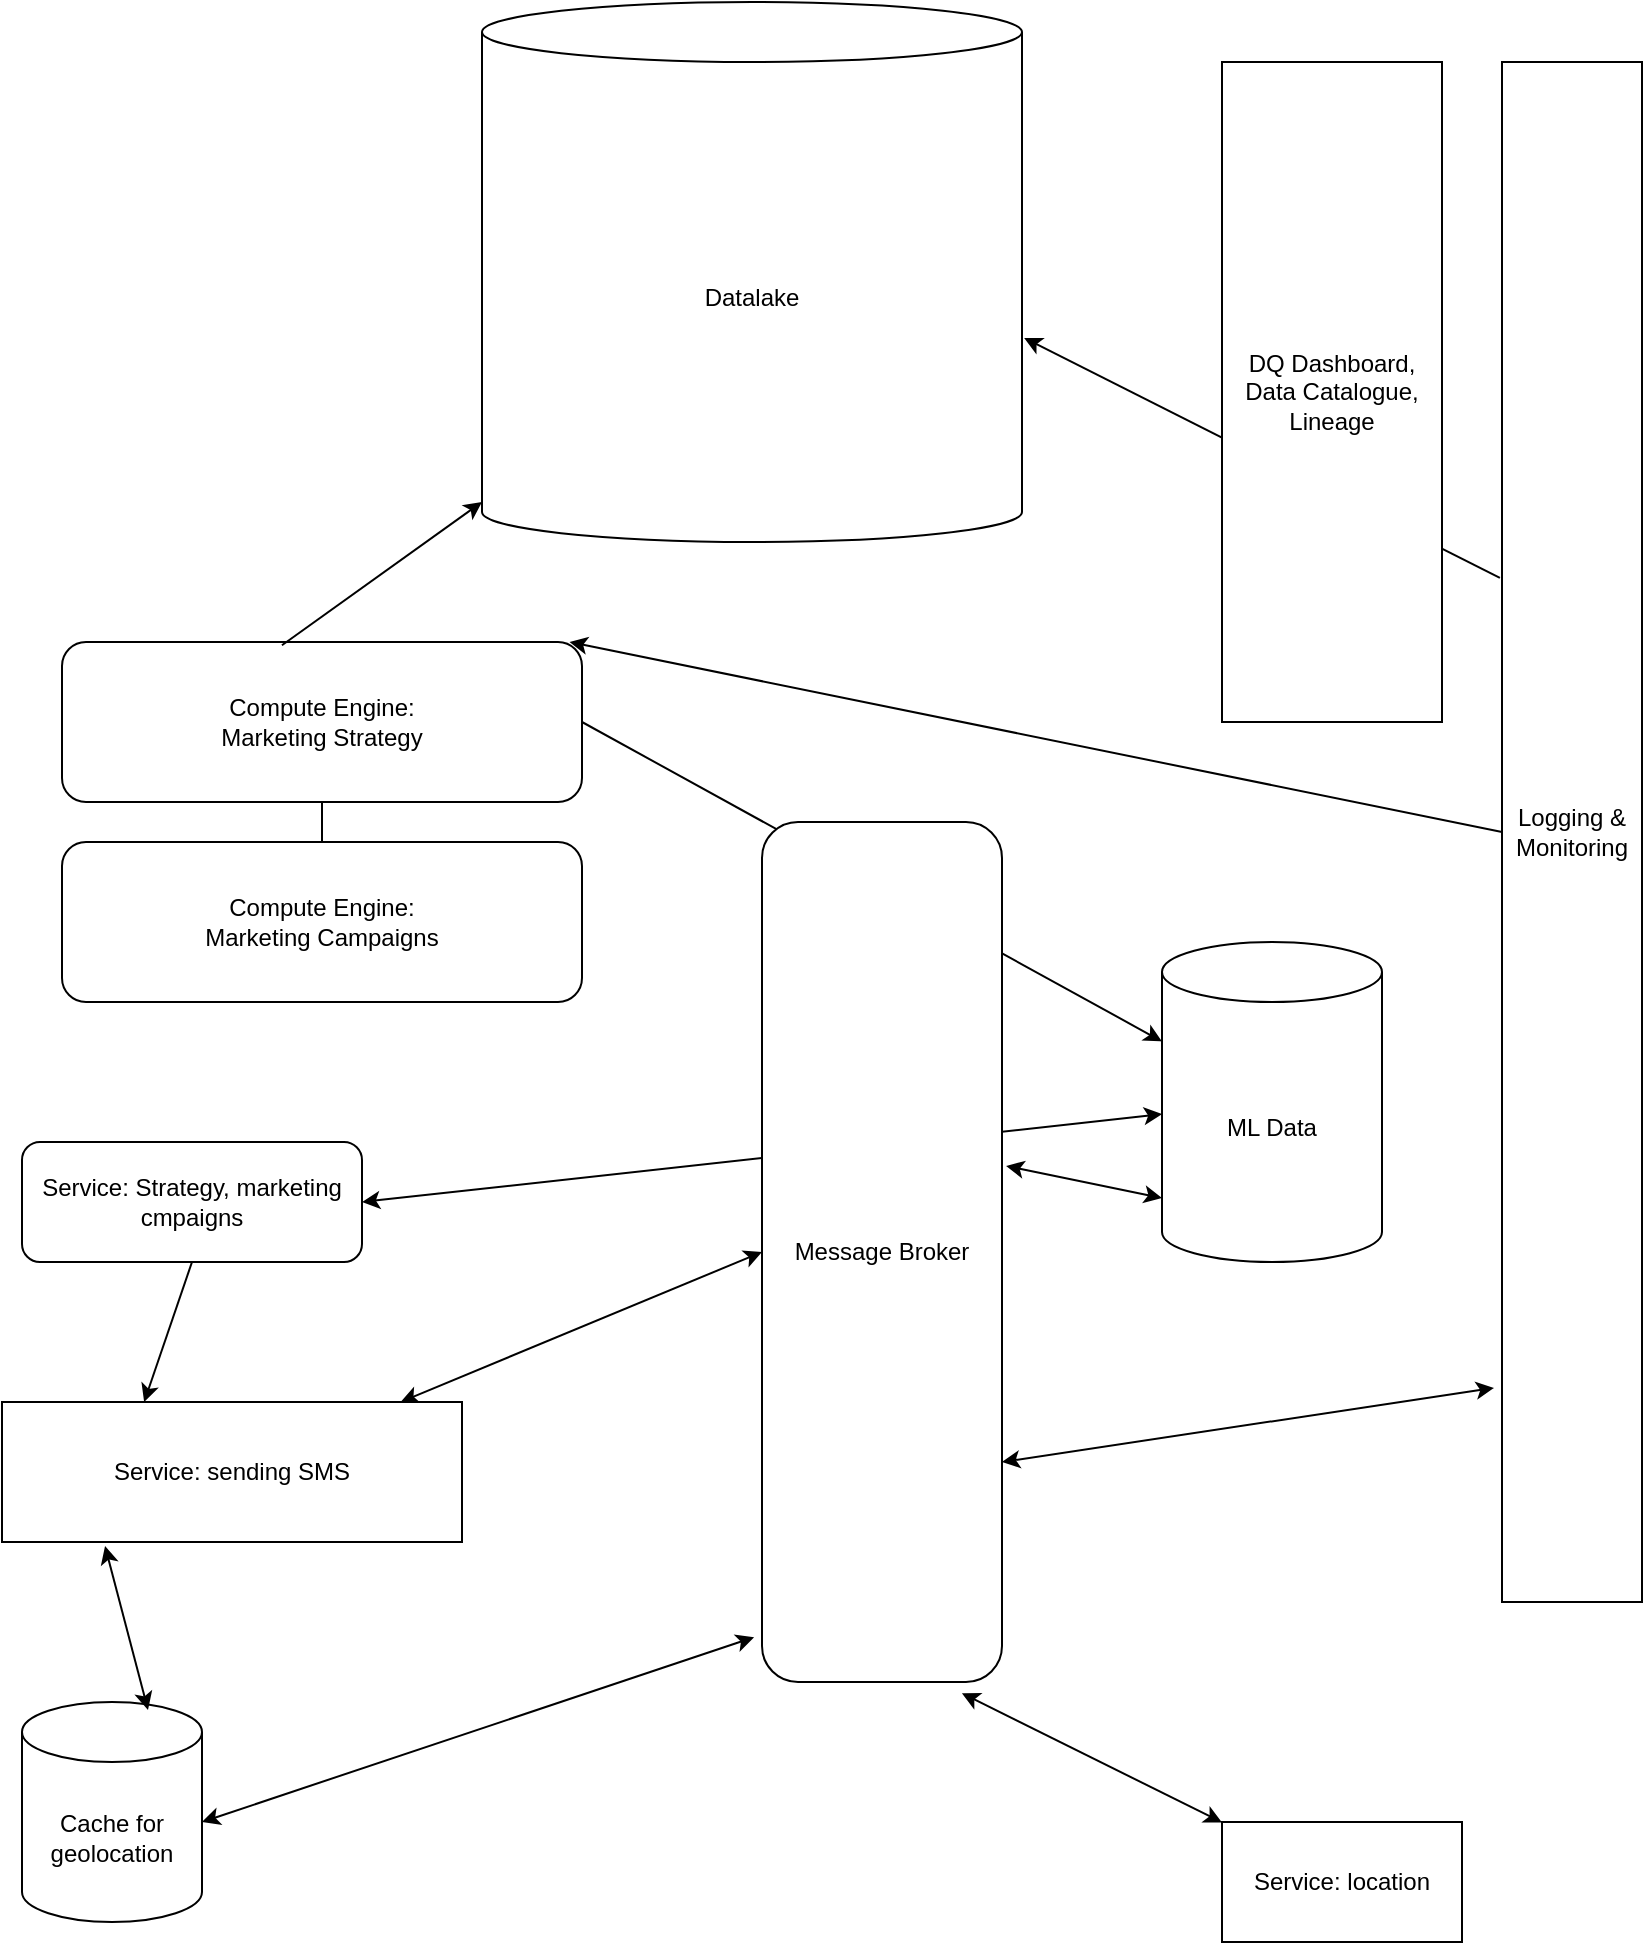 <mxfile version="21.6.8" type="github">
  <diagram name="Page-1" id="dmhKxIQIbucqCMdSsa3R">
    <mxGraphModel dx="1434" dy="792" grid="1" gridSize="10" guides="1" tooltips="1" connect="1" arrows="1" fold="1" page="1" pageScale="1" pageWidth="850" pageHeight="1100" math="0" shadow="0">
      <root>
        <mxCell id="0" />
        <mxCell id="1" parent="0" />
        <mxCell id="1C8FlASK8oRneDkd9EAA-1" value="Datalake" style="shape=cylinder3;whiteSpace=wrap;html=1;boundedLbl=1;backgroundOutline=1;size=15;" vertex="1" parent="1">
          <mxGeometry x="250" y="20" width="270" height="270" as="geometry" />
        </mxCell>
        <mxCell id="1C8FlASK8oRneDkd9EAA-2" value="Service: location" style="rounded=0;whiteSpace=wrap;html=1;" vertex="1" parent="1">
          <mxGeometry x="620" y="930" width="120" height="60" as="geometry" />
        </mxCell>
        <mxCell id="1C8FlASK8oRneDkd9EAA-3" value="Cache for geolocation" style="shape=cylinder3;whiteSpace=wrap;html=1;boundedLbl=1;backgroundOutline=1;size=15;" vertex="1" parent="1">
          <mxGeometry x="20" y="870" width="90" height="110" as="geometry" />
        </mxCell>
        <mxCell id="1C8FlASK8oRneDkd9EAA-7" value="Compute Engine:&lt;br&gt;Marketing Strategy" style="rounded=1;whiteSpace=wrap;html=1;" vertex="1" parent="1">
          <mxGeometry x="40" y="340" width="260" height="80" as="geometry" />
        </mxCell>
        <mxCell id="1C8FlASK8oRneDkd9EAA-8" value="" style="endArrow=classic;html=1;rounded=0;exitX=0.423;exitY=0.02;exitDx=0;exitDy=0;exitPerimeter=0;" edge="1" parent="1" source="1C8FlASK8oRneDkd9EAA-7">
          <mxGeometry width="50" height="50" relative="1" as="geometry">
            <mxPoint x="220" y="310" as="sourcePoint" />
            <mxPoint x="250" y="270" as="targetPoint" />
          </mxGeometry>
        </mxCell>
        <mxCell id="1C8FlASK8oRneDkd9EAA-10" value="ML Data" style="shape=cylinder3;whiteSpace=wrap;html=1;boundedLbl=1;backgroundOutline=1;size=15;" vertex="1" parent="1">
          <mxGeometry x="590" y="490" width="110" height="160" as="geometry" />
        </mxCell>
        <mxCell id="1C8FlASK8oRneDkd9EAA-11" value="" style="endArrow=classic;html=1;rounded=0;exitX=1;exitY=0.5;exitDx=0;exitDy=0;" edge="1" parent="1" source="1C8FlASK8oRneDkd9EAA-7" target="1C8FlASK8oRneDkd9EAA-10">
          <mxGeometry width="50" height="50" relative="1" as="geometry">
            <mxPoint x="400" y="420" as="sourcePoint" />
            <mxPoint x="450" y="370" as="targetPoint" />
          </mxGeometry>
        </mxCell>
        <mxCell id="1C8FlASK8oRneDkd9EAA-13" value="" style="endArrow=classic;startArrow=classic;html=1;rounded=0;exitX=1;exitY=0.5;exitDx=0;exitDy=0;" edge="1" parent="1" source="1C8FlASK8oRneDkd9EAA-24" target="1C8FlASK8oRneDkd9EAA-10">
          <mxGeometry width="50" height="50" relative="1" as="geometry">
            <mxPoint x="300.01" y="540" as="sourcePoint" />
            <mxPoint x="450" y="470" as="targetPoint" />
          </mxGeometry>
        </mxCell>
        <mxCell id="1C8FlASK8oRneDkd9EAA-16" value="" style="endArrow=classic;startArrow=classic;html=1;rounded=0;exitX=0.7;exitY=0.036;exitDx=0;exitDy=0;exitPerimeter=0;entryX=0.224;entryY=1.029;entryDx=0;entryDy=0;entryPerimeter=0;" edge="1" parent="1" source="1C8FlASK8oRneDkd9EAA-3" target="1C8FlASK8oRneDkd9EAA-5">
          <mxGeometry width="50" height="50" relative="1" as="geometry">
            <mxPoint x="120" y="660" as="sourcePoint" />
            <mxPoint x="150" y="690" as="targetPoint" />
          </mxGeometry>
        </mxCell>
        <mxCell id="1C8FlASK8oRneDkd9EAA-17" value="Logging &amp;amp; Monitoring" style="rounded=0;whiteSpace=wrap;html=1;" vertex="1" parent="1">
          <mxGeometry x="760" y="50" width="70" height="770" as="geometry" />
        </mxCell>
        <mxCell id="1C8FlASK8oRneDkd9EAA-19" value="" style="endArrow=classic;html=1;rounded=0;exitX=0;exitY=0.5;exitDx=0;exitDy=0;entryX=0.976;entryY=0;entryDx=0;entryDy=0;entryPerimeter=0;" edge="1" parent="1" source="1C8FlASK8oRneDkd9EAA-17" target="1C8FlASK8oRneDkd9EAA-7">
          <mxGeometry width="50" height="50" relative="1" as="geometry">
            <mxPoint x="580" y="260" as="sourcePoint" />
            <mxPoint x="610" y="220" as="targetPoint" />
          </mxGeometry>
        </mxCell>
        <mxCell id="1C8FlASK8oRneDkd9EAA-20" value="" style="endArrow=classic;html=1;rounded=0;exitX=-0.015;exitY=0.335;exitDx=0;exitDy=0;exitPerimeter=0;entryX=1.004;entryY=0.622;entryDx=0;entryDy=0;entryPerimeter=0;" edge="1" parent="1" source="1C8FlASK8oRneDkd9EAA-17" target="1C8FlASK8oRneDkd9EAA-1">
          <mxGeometry width="50" height="50" relative="1" as="geometry">
            <mxPoint x="560" y="230" as="sourcePoint" />
            <mxPoint x="610" y="180" as="targetPoint" />
          </mxGeometry>
        </mxCell>
        <mxCell id="1C8FlASK8oRneDkd9EAA-24" value="Service: Strategy, marketing cmpaigns" style="rounded=1;whiteSpace=wrap;html=1;" vertex="1" parent="1">
          <mxGeometry x="20" y="590" width="170" height="60" as="geometry" />
        </mxCell>
        <mxCell id="1C8FlASK8oRneDkd9EAA-27" value="" style="endArrow=classic;html=1;rounded=0;entryX=0.309;entryY=0;entryDx=0;entryDy=0;entryPerimeter=0;exitX=0.5;exitY=1;exitDx=0;exitDy=0;" edge="1" parent="1" source="1C8FlASK8oRneDkd9EAA-24" target="1C8FlASK8oRneDkd9EAA-5">
          <mxGeometry width="50" height="50" relative="1" as="geometry">
            <mxPoint x="170" y="570" as="sourcePoint" />
            <mxPoint x="220" y="520" as="targetPoint" />
          </mxGeometry>
        </mxCell>
        <mxCell id="1C8FlASK8oRneDkd9EAA-28" value="DQ Dashboard, Data Catalogue, Lineage" style="rounded=0;whiteSpace=wrap;html=1;" vertex="1" parent="1">
          <mxGeometry x="620" y="50" width="110" height="330" as="geometry" />
        </mxCell>
        <mxCell id="1C8FlASK8oRneDkd9EAA-29" value="Message Broker" style="rounded=1;whiteSpace=wrap;html=1;" vertex="1" parent="1">
          <mxGeometry x="390" y="430" width="120" height="430" as="geometry" />
        </mxCell>
        <mxCell id="1C8FlASK8oRneDkd9EAA-33" value="" style="endArrow=classic;startArrow=classic;html=1;rounded=0;entryX=0;entryY=0.5;entryDx=0;entryDy=0;" edge="1" parent="1" source="1C8FlASK8oRneDkd9EAA-5" target="1C8FlASK8oRneDkd9EAA-29">
          <mxGeometry width="50" height="50" relative="1" as="geometry">
            <mxPoint x="130" y="905" as="sourcePoint" />
            <mxPoint x="180" y="855" as="targetPoint" />
          </mxGeometry>
        </mxCell>
        <mxCell id="1C8FlASK8oRneDkd9EAA-34" value="" style="endArrow=classic;startArrow=classic;html=1;rounded=0;exitX=0.833;exitY=1.013;exitDx=0;exitDy=0;exitPerimeter=0;" edge="1" parent="1" source="1C8FlASK8oRneDkd9EAA-29" target="1C8FlASK8oRneDkd9EAA-2">
          <mxGeometry width="50" height="50" relative="1" as="geometry">
            <mxPoint x="340" y="890" as="sourcePoint" />
            <mxPoint x="390" y="840" as="targetPoint" />
          </mxGeometry>
        </mxCell>
        <mxCell id="1C8FlASK8oRneDkd9EAA-5" value="Service: sending SMS" style="rounded=0;whiteSpace=wrap;html=1;" vertex="1" parent="1">
          <mxGeometry x="10" y="720" width="230" height="70" as="geometry" />
        </mxCell>
        <mxCell id="1C8FlASK8oRneDkd9EAA-37" value="" style="endArrow=classic;startArrow=classic;html=1;rounded=0;entryX=-0.033;entryY=0.948;entryDx=0;entryDy=0;entryPerimeter=0;" edge="1" parent="1" target="1C8FlASK8oRneDkd9EAA-29">
          <mxGeometry width="50" height="50" relative="1" as="geometry">
            <mxPoint x="110" y="930" as="sourcePoint" />
            <mxPoint x="160" y="880" as="targetPoint" />
          </mxGeometry>
        </mxCell>
        <mxCell id="1C8FlASK8oRneDkd9EAA-38" value="" style="endArrow=classic;startArrow=classic;html=1;rounded=0;exitX=1.017;exitY=0.4;exitDx=0;exitDy=0;entryX=0;entryY=0.8;entryDx=0;entryDy=0;entryPerimeter=0;exitPerimeter=0;" edge="1" parent="1" source="1C8FlASK8oRneDkd9EAA-29" target="1C8FlASK8oRneDkd9EAA-10">
          <mxGeometry width="50" height="50" relative="1" as="geometry">
            <mxPoint x="290" y="620" as="sourcePoint" />
            <mxPoint x="340" y="570" as="targetPoint" />
          </mxGeometry>
        </mxCell>
        <mxCell id="1C8FlASK8oRneDkd9EAA-39" value="" style="endArrow=classic;startArrow=classic;html=1;rounded=0;entryX=-0.057;entryY=0.861;entryDx=0;entryDy=0;entryPerimeter=0;" edge="1" parent="1" target="1C8FlASK8oRneDkd9EAA-17">
          <mxGeometry width="50" height="50" relative="1" as="geometry">
            <mxPoint x="510" y="750" as="sourcePoint" />
            <mxPoint x="560" y="700" as="targetPoint" />
          </mxGeometry>
        </mxCell>
        <mxCell id="1C8FlASK8oRneDkd9EAA-40" value="Compute Engine:&lt;br&gt;Marketing Campaigns" style="rounded=1;whiteSpace=wrap;html=1;" vertex="1" parent="1">
          <mxGeometry x="40" y="440" width="260" height="80" as="geometry" />
        </mxCell>
        <mxCell id="1C8FlASK8oRneDkd9EAA-41" value="" style="endArrow=none;html=1;rounded=0;" edge="1" parent="1" source="1C8FlASK8oRneDkd9EAA-40">
          <mxGeometry width="50" height="50" relative="1" as="geometry">
            <mxPoint x="120" y="470" as="sourcePoint" />
            <mxPoint x="170" y="420" as="targetPoint" />
          </mxGeometry>
        </mxCell>
      </root>
    </mxGraphModel>
  </diagram>
</mxfile>

